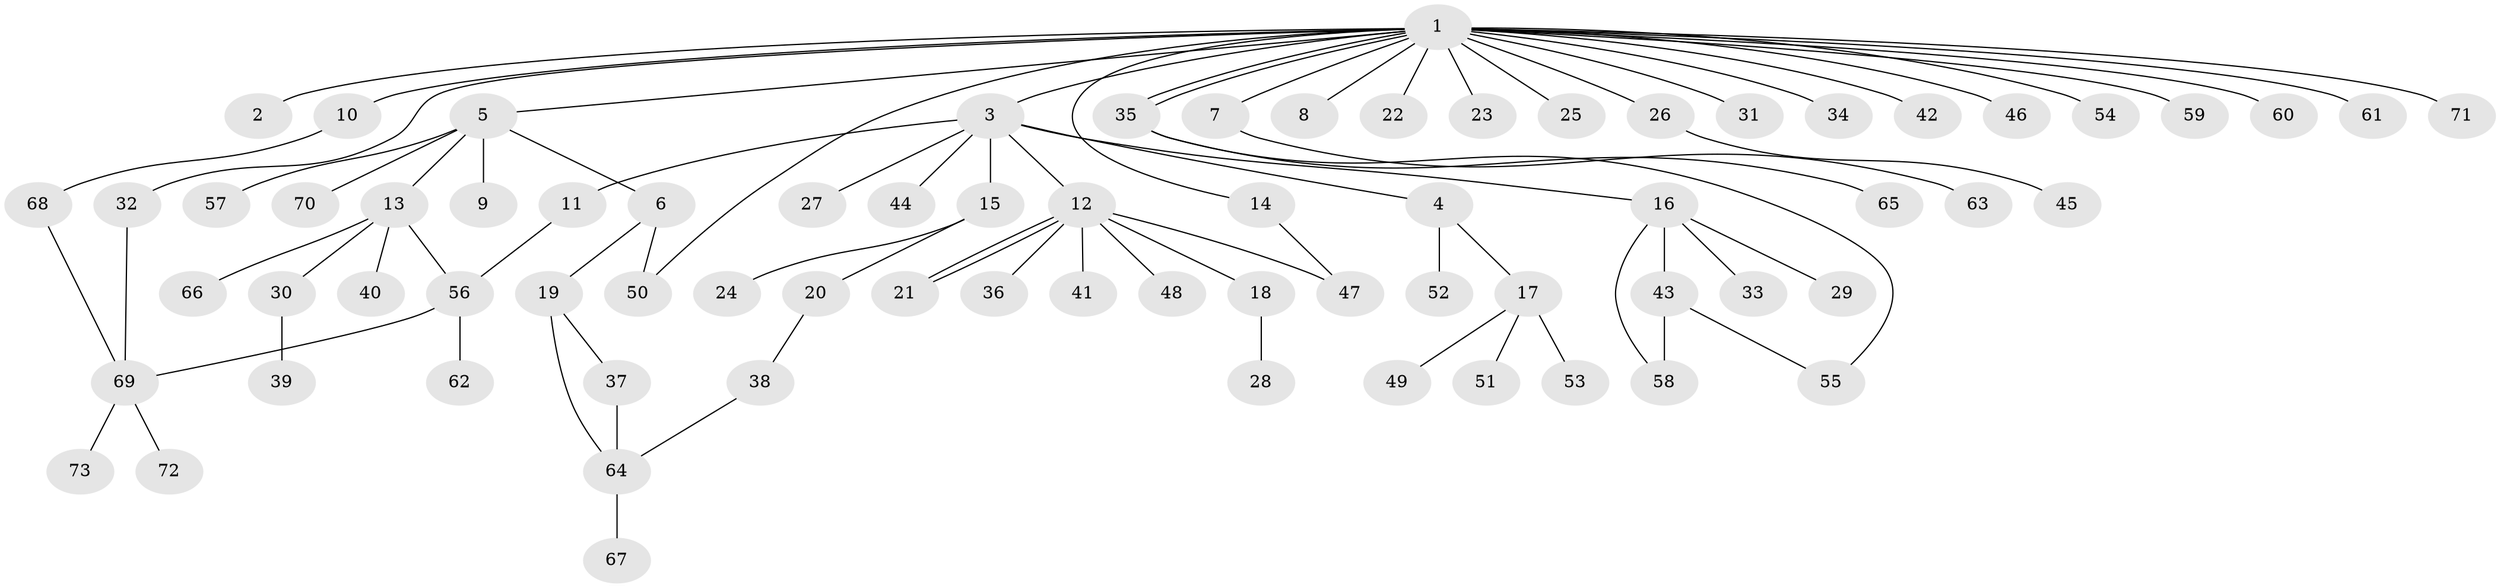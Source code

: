 // Generated by graph-tools (version 1.1) at 2025/49/03/09/25 03:49:53]
// undirected, 73 vertices, 83 edges
graph export_dot {
graph [start="1"]
  node [color=gray90,style=filled];
  1;
  2;
  3;
  4;
  5;
  6;
  7;
  8;
  9;
  10;
  11;
  12;
  13;
  14;
  15;
  16;
  17;
  18;
  19;
  20;
  21;
  22;
  23;
  24;
  25;
  26;
  27;
  28;
  29;
  30;
  31;
  32;
  33;
  34;
  35;
  36;
  37;
  38;
  39;
  40;
  41;
  42;
  43;
  44;
  45;
  46;
  47;
  48;
  49;
  50;
  51;
  52;
  53;
  54;
  55;
  56;
  57;
  58;
  59;
  60;
  61;
  62;
  63;
  64;
  65;
  66;
  67;
  68;
  69;
  70;
  71;
  72;
  73;
  1 -- 2;
  1 -- 3;
  1 -- 5;
  1 -- 7;
  1 -- 8;
  1 -- 10;
  1 -- 14;
  1 -- 22;
  1 -- 23;
  1 -- 25;
  1 -- 26;
  1 -- 31;
  1 -- 32;
  1 -- 34;
  1 -- 35;
  1 -- 35;
  1 -- 42;
  1 -- 46;
  1 -- 50;
  1 -- 54;
  1 -- 59;
  1 -- 60;
  1 -- 61;
  1 -- 71;
  3 -- 4;
  3 -- 11;
  3 -- 12;
  3 -- 15;
  3 -- 16;
  3 -- 27;
  3 -- 44;
  4 -- 17;
  4 -- 52;
  5 -- 6;
  5 -- 9;
  5 -- 13;
  5 -- 57;
  5 -- 70;
  6 -- 19;
  6 -- 50;
  7 -- 63;
  10 -- 68;
  11 -- 56;
  12 -- 18;
  12 -- 21;
  12 -- 21;
  12 -- 36;
  12 -- 41;
  12 -- 47;
  12 -- 48;
  13 -- 30;
  13 -- 40;
  13 -- 56;
  13 -- 66;
  14 -- 47;
  15 -- 20;
  15 -- 24;
  16 -- 29;
  16 -- 33;
  16 -- 43;
  16 -- 58;
  17 -- 49;
  17 -- 51;
  17 -- 53;
  18 -- 28;
  19 -- 37;
  19 -- 64;
  20 -- 38;
  26 -- 45;
  30 -- 39;
  32 -- 69;
  35 -- 55;
  35 -- 65;
  37 -- 64;
  38 -- 64;
  43 -- 55;
  43 -- 58;
  56 -- 62;
  56 -- 69;
  64 -- 67;
  68 -- 69;
  69 -- 72;
  69 -- 73;
}
